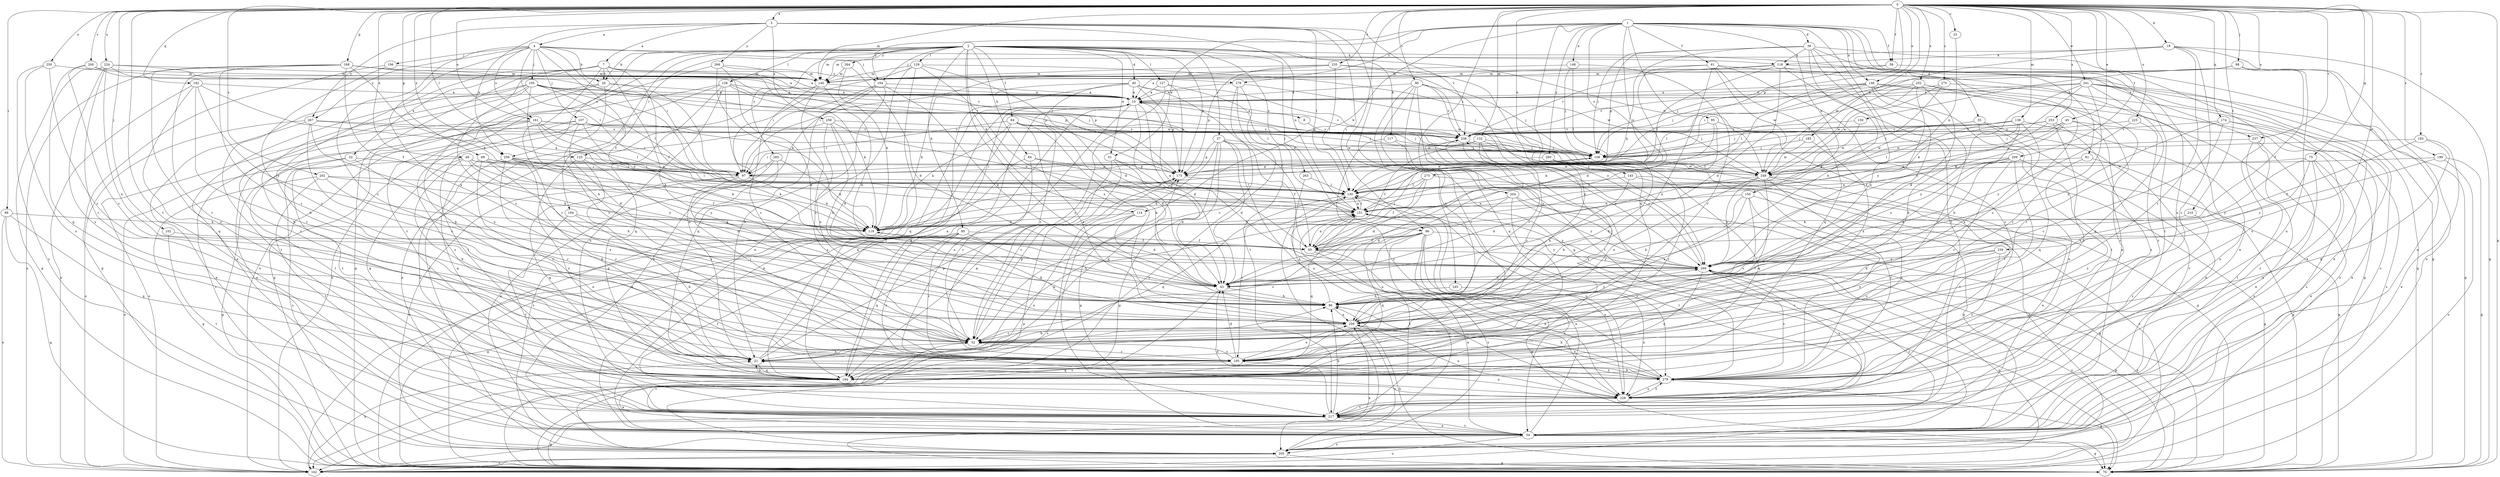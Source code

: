 strict digraph  {
0;
1;
2;
3;
4;
7;
8;
10;
18;
20;
21;
23;
27;
32;
35;
39;
40;
43;
45;
48;
51;
52;
54;
58;
61;
64;
65;
69;
75;
76;
81;
84;
85;
86;
89;
90;
95;
96;
97;
98;
102;
104;
105;
106;
107;
108;
114;
117;
118;
119;
125;
127;
128;
129;
130;
132;
139;
140;
145;
146;
148;
150;
151;
159;
161;
162;
168;
173;
174;
182;
184;
185;
193;
194;
195;
199;
200;
202;
204;
205;
209;
210;
217;
224;
225;
228;
235;
237;
238;
239;
241;
245;
248;
250;
252;
253;
256;
258;
259;
260;
263;
264;
265;
266;
267;
269;
270;
275;
278;
279;
0 -> 3  [label=a];
0 -> 18  [label=b];
0 -> 23  [label=c];
0 -> 45  [label=e];
0 -> 48  [label=e];
0 -> 58  [label=f];
0 -> 69  [label=g];
0 -> 75  [label=g];
0 -> 76  [label=g];
0 -> 89  [label=i];
0 -> 90  [label=i];
0 -> 98  [label=j];
0 -> 102  [label=j];
0 -> 125  [label=l];
0 -> 132  [label=m];
0 -> 139  [label=m];
0 -> 140  [label=m];
0 -> 145  [label=n];
0 -> 146  [label=n];
0 -> 159  [label=o];
0 -> 161  [label=o];
0 -> 168  [label=p];
0 -> 173  [label=p];
0 -> 174  [label=q];
0 -> 182  [label=q];
0 -> 185  [label=r];
0 -> 193  [label=r];
0 -> 199  [label=s];
0 -> 200  [label=s];
0 -> 202  [label=s];
0 -> 204  [label=s];
0 -> 209  [label=t];
0 -> 210  [label=t];
0 -> 217  [label=t];
0 -> 224  [label=u];
0 -> 225  [label=u];
0 -> 235  [label=v];
0 -> 237  [label=v];
0 -> 239  [label=w];
0 -> 241  [label=w];
0 -> 245  [label=w];
0 -> 250  [label=x];
0 -> 252  [label=x];
0 -> 253  [label=x];
0 -> 256  [label=x];
0 -> 270  [label=z];
1 -> 35  [label=d];
1 -> 39  [label=d];
1 -> 51  [label=e];
1 -> 58  [label=f];
1 -> 61  [label=f];
1 -> 81  [label=h];
1 -> 95  [label=i];
1 -> 104  [label=j];
1 -> 114  [label=k];
1 -> 146  [label=n];
1 -> 148  [label=n];
1 -> 150  [label=n];
1 -> 151  [label=n];
1 -> 184  [label=q];
1 -> 217  [label=t];
1 -> 228  [label=u];
1 -> 260  [label=y];
1 -> 275  [label=z];
1 -> 278  [label=z];
2 -> 20  [label=b];
2 -> 27  [label=c];
2 -> 40  [label=d];
2 -> 43  [label=d];
2 -> 51  [label=e];
2 -> 64  [label=f];
2 -> 84  [label=h];
2 -> 85  [label=h];
2 -> 96  [label=i];
2 -> 104  [label=j];
2 -> 114  [label=k];
2 -> 117  [label=k];
2 -> 125  [label=l];
2 -> 127  [label=l];
2 -> 128  [label=l];
2 -> 129  [label=l];
2 -> 140  [label=m];
2 -> 173  [label=p];
2 -> 194  [label=r];
2 -> 217  [label=t];
2 -> 237  [label=v];
2 -> 248  [label=w];
2 -> 256  [label=x];
2 -> 263  [label=y];
2 -> 264  [label=y];
2 -> 265  [label=y];
3 -> 4  [label=a];
3 -> 7  [label=a];
3 -> 76  [label=g];
3 -> 96  [label=i];
3 -> 130  [label=l];
3 -> 151  [label=n];
3 -> 238  [label=v];
3 -> 256  [label=x];
3 -> 258  [label=x];
3 -> 266  [label=y];
3 -> 267  [label=y];
4 -> 20  [label=b];
4 -> 32  [label=c];
4 -> 65  [label=f];
4 -> 97  [label=i];
4 -> 104  [label=j];
4 -> 105  [label=j];
4 -> 106  [label=j];
4 -> 107  [label=j];
4 -> 118  [label=k];
4 -> 130  [label=l];
4 -> 161  [label=o];
4 -> 259  [label=x];
4 -> 267  [label=y];
7 -> 20  [label=b];
7 -> 21  [label=b];
7 -> 32  [label=c];
7 -> 52  [label=e];
7 -> 65  [label=f];
7 -> 76  [label=g];
7 -> 86  [label=h];
7 -> 108  [label=j];
7 -> 195  [label=r];
7 -> 278  [label=z];
8 -> 238  [label=v];
10 -> 8  [label=a];
10 -> 43  [label=d];
10 -> 54  [label=e];
10 -> 162  [label=o];
10 -> 184  [label=q];
10 -> 228  [label=u];
10 -> 238  [label=v];
10 -> 269  [label=y];
18 -> 76  [label=g];
18 -> 118  [label=k];
18 -> 140  [label=m];
18 -> 162  [label=o];
18 -> 195  [label=r];
18 -> 248  [label=w];
18 -> 279  [label=z];
20 -> 10  [label=a];
20 -> 21  [label=b];
20 -> 32  [label=c];
20 -> 76  [label=g];
20 -> 97  [label=i];
21 -> 10  [label=a];
21 -> 86  [label=h];
21 -> 151  [label=n];
21 -> 173  [label=p];
21 -> 184  [label=q];
21 -> 279  [label=z];
23 -> 151  [label=n];
27 -> 43  [label=d];
27 -> 65  [label=f];
27 -> 76  [label=g];
27 -> 108  [label=j];
27 -> 162  [label=o];
27 -> 173  [label=p];
27 -> 184  [label=q];
27 -> 228  [label=u];
32 -> 21  [label=b];
32 -> 173  [label=p];
32 -> 195  [label=r];
35 -> 54  [label=e];
35 -> 108  [label=j];
35 -> 184  [label=q];
35 -> 217  [label=t];
35 -> 238  [label=v];
39 -> 32  [label=c];
39 -> 76  [label=g];
39 -> 86  [label=h];
39 -> 108  [label=j];
39 -> 118  [label=k];
39 -> 119  [label=k];
39 -> 173  [label=p];
39 -> 217  [label=t];
39 -> 259  [label=x];
40 -> 10  [label=a];
40 -> 65  [label=f];
40 -> 119  [label=k];
40 -> 173  [label=p];
40 -> 184  [label=q];
40 -> 195  [label=r];
40 -> 248  [label=w];
43 -> 86  [label=h];
43 -> 205  [label=s];
45 -> 65  [label=f];
45 -> 108  [label=j];
45 -> 151  [label=n];
45 -> 195  [label=r];
45 -> 205  [label=s];
45 -> 238  [label=v];
48 -> 21  [label=b];
48 -> 65  [label=f];
48 -> 97  [label=i];
48 -> 119  [label=k];
48 -> 162  [label=o];
48 -> 184  [label=q];
48 -> 248  [label=w];
51 -> 32  [label=c];
51 -> 43  [label=d];
51 -> 173  [label=p];
51 -> 184  [label=q];
52 -> 76  [label=g];
52 -> 97  [label=i];
52 -> 195  [label=r];
52 -> 205  [label=s];
54 -> 32  [label=c];
54 -> 76  [label=g];
54 -> 151  [label=n];
54 -> 162  [label=o];
54 -> 173  [label=p];
54 -> 205  [label=s];
54 -> 217  [label=t];
54 -> 269  [label=y];
58 -> 108  [label=j];
58 -> 140  [label=m];
58 -> 228  [label=u];
61 -> 43  [label=d];
61 -> 54  [label=e];
61 -> 140  [label=m];
61 -> 184  [label=q];
61 -> 248  [label=w];
61 -> 259  [label=x];
61 -> 279  [label=z];
64 -> 43  [label=d];
64 -> 86  [label=h];
64 -> 97  [label=i];
64 -> 108  [label=j];
64 -> 119  [label=k];
64 -> 184  [label=q];
64 -> 238  [label=v];
64 -> 259  [label=x];
65 -> 10  [label=a];
65 -> 54  [label=e];
65 -> 108  [label=j];
65 -> 151  [label=n];
65 -> 228  [label=u];
65 -> 269  [label=y];
69 -> 86  [label=h];
69 -> 97  [label=i];
69 -> 184  [label=q];
69 -> 195  [label=r];
69 -> 248  [label=w];
69 -> 269  [label=y];
75 -> 54  [label=e];
75 -> 97  [label=i];
75 -> 228  [label=u];
75 -> 259  [label=x];
75 -> 269  [label=y];
75 -> 279  [label=z];
76 -> 10  [label=a];
76 -> 86  [label=h];
76 -> 130  [label=l];
76 -> 173  [label=p];
76 -> 269  [label=y];
81 -> 76  [label=g];
81 -> 248  [label=w];
81 -> 279  [label=z];
84 -> 32  [label=c];
84 -> 151  [label=n];
84 -> 173  [label=p];
84 -> 205  [label=s];
85 -> 65  [label=f];
85 -> 76  [label=g];
85 -> 86  [label=h];
85 -> 184  [label=q];
85 -> 195  [label=r];
85 -> 217  [label=t];
85 -> 279  [label=z];
86 -> 151  [label=n];
86 -> 238  [label=v];
86 -> 259  [label=x];
86 -> 269  [label=y];
89 -> 76  [label=g];
89 -> 119  [label=k];
89 -> 162  [label=o];
89 -> 184  [label=q];
90 -> 10  [label=a];
90 -> 108  [label=j];
90 -> 184  [label=q];
90 -> 195  [label=r];
90 -> 217  [label=t];
90 -> 238  [label=v];
90 -> 259  [label=x];
90 -> 269  [label=y];
95 -> 65  [label=f];
95 -> 119  [label=k];
95 -> 228  [label=u];
95 -> 238  [label=v];
96 -> 32  [label=c];
96 -> 54  [label=e];
96 -> 65  [label=f];
96 -> 76  [label=g];
96 -> 184  [label=q];
96 -> 205  [label=s];
96 -> 217  [label=t];
96 -> 228  [label=u];
96 -> 269  [label=y];
97 -> 119  [label=k];
97 -> 130  [label=l];
97 -> 184  [label=q];
97 -> 205  [label=s];
97 -> 259  [label=x];
98 -> 10  [label=a];
98 -> 54  [label=e];
98 -> 65  [label=f];
98 -> 97  [label=i];
98 -> 140  [label=m];
98 -> 228  [label=u];
102 -> 65  [label=f];
102 -> 217  [label=t];
104 -> 10  [label=a];
104 -> 21  [label=b];
104 -> 43  [label=d];
104 -> 54  [label=e];
104 -> 97  [label=i];
104 -> 184  [label=q];
105 -> 10  [label=a];
105 -> 21  [label=b];
105 -> 54  [label=e];
105 -> 86  [label=h];
105 -> 97  [label=i];
105 -> 108  [label=j];
105 -> 130  [label=l];
105 -> 217  [label=t];
105 -> 248  [label=w];
105 -> 279  [label=z];
106 -> 32  [label=c];
106 -> 76  [label=g];
106 -> 140  [label=m];
107 -> 43  [label=d];
107 -> 54  [label=e];
107 -> 151  [label=n];
107 -> 217  [label=t];
107 -> 238  [label=v];
107 -> 248  [label=w];
107 -> 279  [label=z];
108 -> 10  [label=a];
108 -> 86  [label=h];
108 -> 173  [label=p];
114 -> 43  [label=d];
114 -> 119  [label=k];
114 -> 205  [label=s];
114 -> 217  [label=t];
117 -> 108  [label=j];
117 -> 269  [label=y];
117 -> 279  [label=z];
118 -> 21  [label=b];
118 -> 43  [label=d];
118 -> 54  [label=e];
118 -> 76  [label=g];
118 -> 130  [label=l];
118 -> 140  [label=m];
118 -> 238  [label=v];
119 -> 65  [label=f];
125 -> 86  [label=h];
125 -> 97  [label=i];
125 -> 195  [label=r];
125 -> 279  [label=z];
127 -> 10  [label=a];
127 -> 32  [label=c];
127 -> 130  [label=l];
127 -> 173  [label=p];
128 -> 10  [label=a];
128 -> 32  [label=c];
128 -> 119  [label=k];
128 -> 162  [label=o];
128 -> 184  [label=q];
128 -> 217  [label=t];
128 -> 228  [label=u];
128 -> 238  [label=v];
129 -> 43  [label=d];
129 -> 54  [label=e];
129 -> 76  [label=g];
129 -> 97  [label=i];
129 -> 140  [label=m];
129 -> 248  [label=w];
129 -> 259  [label=x];
130 -> 151  [label=n];
130 -> 184  [label=q];
130 -> 195  [label=r];
130 -> 228  [label=u];
132 -> 21  [label=b];
132 -> 32  [label=c];
132 -> 65  [label=f];
132 -> 76  [label=g];
132 -> 97  [label=i];
132 -> 108  [label=j];
139 -> 86  [label=h];
139 -> 108  [label=j];
139 -> 130  [label=l];
139 -> 228  [label=u];
139 -> 238  [label=v];
139 -> 248  [label=w];
139 -> 259  [label=x];
139 -> 269  [label=y];
140 -> 10  [label=a];
140 -> 21  [label=b];
140 -> 32  [label=c];
140 -> 43  [label=d];
140 -> 205  [label=s];
145 -> 86  [label=h];
145 -> 130  [label=l];
145 -> 162  [label=o];
145 -> 205  [label=s];
146 -> 10  [label=a];
146 -> 65  [label=f];
146 -> 76  [label=g];
146 -> 108  [label=j];
146 -> 130  [label=l];
146 -> 162  [label=o];
146 -> 195  [label=r];
146 -> 217  [label=t];
148 -> 32  [label=c];
148 -> 108  [label=j];
148 -> 130  [label=l];
148 -> 140  [label=m];
150 -> 32  [label=c];
150 -> 54  [label=e];
150 -> 86  [label=h];
150 -> 151  [label=n];
150 -> 259  [label=x];
150 -> 279  [label=z];
151 -> 119  [label=k];
151 -> 130  [label=l];
151 -> 184  [label=q];
151 -> 205  [label=s];
151 -> 269  [label=y];
151 -> 279  [label=z];
159 -> 238  [label=v];
159 -> 248  [label=w];
161 -> 97  [label=i];
161 -> 130  [label=l];
161 -> 151  [label=n];
161 -> 162  [label=o];
161 -> 205  [label=s];
161 -> 217  [label=t];
161 -> 238  [label=v];
161 -> 248  [label=w];
162 -> 21  [label=b];
162 -> 238  [label=v];
162 -> 259  [label=x];
162 -> 269  [label=y];
168 -> 32  [label=c];
168 -> 65  [label=f];
168 -> 119  [label=k];
168 -> 140  [label=m];
168 -> 162  [label=o];
168 -> 173  [label=p];
168 -> 195  [label=r];
168 -> 238  [label=v];
168 -> 279  [label=z];
173 -> 130  [label=l];
174 -> 32  [label=c];
174 -> 54  [label=e];
174 -> 205  [label=s];
174 -> 238  [label=v];
174 -> 269  [label=y];
182 -> 10  [label=a];
182 -> 151  [label=n];
182 -> 162  [label=o];
182 -> 184  [label=q];
182 -> 195  [label=r];
182 -> 269  [label=y];
184 -> 21  [label=b];
184 -> 54  [label=e];
185 -> 108  [label=j];
185 -> 248  [label=w];
185 -> 259  [label=x];
193 -> 54  [label=e];
193 -> 65  [label=f];
193 -> 108  [label=j];
193 -> 184  [label=q];
194 -> 21  [label=b];
194 -> 119  [label=k];
194 -> 217  [label=t];
195 -> 32  [label=c];
195 -> 43  [label=d];
195 -> 184  [label=q];
195 -> 228  [label=u];
195 -> 259  [label=x];
199 -> 76  [label=g];
199 -> 162  [label=o];
199 -> 248  [label=w];
199 -> 269  [label=y];
200 -> 32  [label=c];
200 -> 76  [label=g];
200 -> 140  [label=m];
200 -> 173  [label=p];
202 -> 76  [label=g];
202 -> 119  [label=k];
202 -> 130  [label=l];
202 -> 217  [label=t];
202 -> 259  [label=x];
204 -> 43  [label=d];
204 -> 76  [label=g];
204 -> 151  [label=n];
204 -> 195  [label=r];
204 -> 269  [label=y];
205 -> 76  [label=g];
205 -> 162  [label=o];
209 -> 32  [label=c];
209 -> 43  [label=d];
209 -> 76  [label=g];
209 -> 151  [label=n];
209 -> 173  [label=p];
209 -> 195  [label=r];
209 -> 269  [label=y];
210 -> 119  [label=k];
210 -> 279  [label=z];
217 -> 43  [label=d];
217 -> 54  [label=e];
217 -> 76  [label=g];
217 -> 86  [label=h];
217 -> 130  [label=l];
224 -> 10  [label=a];
224 -> 140  [label=m];
224 -> 173  [label=p];
224 -> 184  [label=q];
224 -> 195  [label=r];
224 -> 259  [label=x];
224 -> 279  [label=z];
225 -> 195  [label=r];
225 -> 238  [label=v];
225 -> 269  [label=y];
228 -> 217  [label=t];
228 -> 279  [label=z];
235 -> 97  [label=i];
235 -> 130  [label=l];
235 -> 140  [label=m];
235 -> 173  [label=p];
235 -> 259  [label=x];
235 -> 269  [label=y];
237 -> 54  [label=e];
237 -> 108  [label=j];
237 -> 205  [label=s];
237 -> 217  [label=t];
238 -> 108  [label=j];
238 -> 269  [label=y];
238 -> 279  [label=z];
239 -> 32  [label=c];
239 -> 43  [label=d];
239 -> 269  [label=y];
239 -> 279  [label=z];
241 -> 10  [label=a];
241 -> 54  [label=e];
241 -> 76  [label=g];
241 -> 119  [label=k];
241 -> 184  [label=q];
241 -> 195  [label=r];
241 -> 205  [label=s];
241 -> 238  [label=v];
241 -> 269  [label=y];
245 -> 86  [label=h];
245 -> 228  [label=u];
248 -> 43  [label=d];
248 -> 54  [label=e];
248 -> 76  [label=g];
248 -> 195  [label=r];
248 -> 259  [label=x];
248 -> 269  [label=y];
248 -> 279  [label=z];
250 -> 32  [label=c];
250 -> 140  [label=m];
250 -> 205  [label=s];
250 -> 228  [label=u];
252 -> 10  [label=a];
252 -> 32  [label=c];
252 -> 43  [label=d];
252 -> 130  [label=l];
252 -> 195  [label=r];
252 -> 248  [label=w];
252 -> 269  [label=y];
253 -> 108  [label=j];
253 -> 195  [label=r];
253 -> 238  [label=v];
253 -> 248  [label=w];
253 -> 279  [label=z];
256 -> 21  [label=b];
256 -> 97  [label=i];
256 -> 119  [label=k];
256 -> 130  [label=l];
256 -> 195  [label=r];
256 -> 228  [label=u];
256 -> 269  [label=y];
258 -> 43  [label=d];
258 -> 54  [label=e];
258 -> 86  [label=h];
258 -> 151  [label=n];
258 -> 238  [label=v];
258 -> 259  [label=x];
259 -> 32  [label=c];
259 -> 119  [label=k];
259 -> 205  [label=s];
259 -> 228  [label=u];
260 -> 97  [label=i];
260 -> 184  [label=q];
260 -> 195  [label=r];
260 -> 217  [label=t];
260 -> 248  [label=w];
263 -> 130  [label=l];
263 -> 228  [label=u];
264 -> 43  [label=d];
264 -> 119  [label=k];
264 -> 140  [label=m];
265 -> 54  [label=e];
265 -> 97  [label=i];
265 -> 119  [label=k];
265 -> 195  [label=r];
266 -> 10  [label=a];
266 -> 86  [label=h];
266 -> 119  [label=k];
266 -> 140  [label=m];
266 -> 162  [label=o];
267 -> 32  [label=c];
267 -> 54  [label=e];
267 -> 108  [label=j];
267 -> 162  [label=o];
267 -> 238  [label=v];
267 -> 259  [label=x];
269 -> 43  [label=d];
269 -> 76  [label=g];
269 -> 162  [label=o];
269 -> 184  [label=q];
269 -> 228  [label=u];
269 -> 238  [label=v];
269 -> 279  [label=z];
270 -> 10  [label=a];
270 -> 54  [label=e];
270 -> 130  [label=l];
270 -> 248  [label=w];
275 -> 43  [label=d];
275 -> 65  [label=f];
275 -> 119  [label=k];
275 -> 130  [label=l];
275 -> 279  [label=z];
278 -> 10  [label=a];
278 -> 32  [label=c];
278 -> 108  [label=j];
278 -> 162  [label=o];
278 -> 217  [label=t];
279 -> 21  [label=b];
279 -> 76  [label=g];
279 -> 86  [label=h];
279 -> 228  [label=u];
279 -> 259  [label=x];
}
